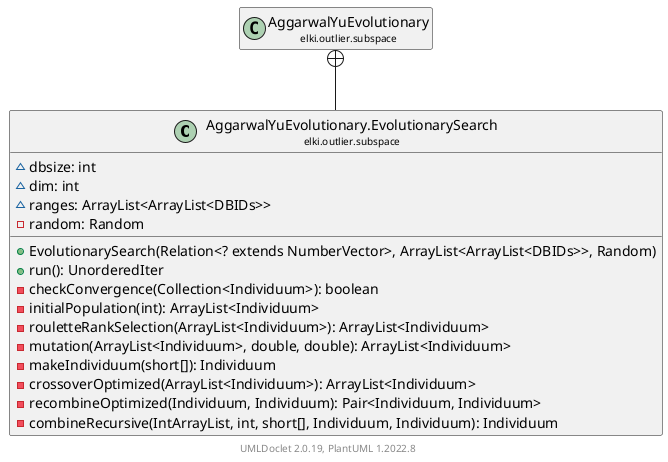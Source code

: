 @startuml
    remove .*\.(Instance|Par|Parameterizer|Factory)$
    set namespaceSeparator none
    hide empty fields
    hide empty methods

    class "<size:14>AggarwalYuEvolutionary.EvolutionarySearch\n<size:10>elki.outlier.subspace" as elki.outlier.subspace.AggarwalYuEvolutionary.EvolutionarySearch [[AggarwalYuEvolutionary.EvolutionarySearch.html]] {
        ~dbsize: int
        ~dim: int
        ~ranges: ArrayList<ArrayList<DBIDs>>
        -random: Random
        +EvolutionarySearch(Relation<? extends NumberVector>, ArrayList<ArrayList<DBIDs>>, Random)
        +run(): UnorderedIter
        -checkConvergence(Collection<Individuum>): boolean
        -initialPopulation(int): ArrayList<Individuum>
        -rouletteRankSelection(ArrayList<Individuum>): ArrayList<Individuum>
        -mutation(ArrayList<Individuum>, double, double): ArrayList<Individuum>
        -makeIndividuum(short[]): Individuum
        -crossoverOptimized(ArrayList<Individuum>): ArrayList<Individuum>
        -recombineOptimized(Individuum, Individuum): Pair<Individuum, Individuum>
        -combineRecursive(IntArrayList, int, short[], Individuum, Individuum): Individuum
    }

    class "<size:14>AggarwalYuEvolutionary\n<size:10>elki.outlier.subspace" as elki.outlier.subspace.AggarwalYuEvolutionary [[AggarwalYuEvolutionary.html]]

    elki.outlier.subspace.AggarwalYuEvolutionary +-- elki.outlier.subspace.AggarwalYuEvolutionary.EvolutionarySearch

    center footer UMLDoclet 2.0.19, PlantUML 1.2022.8
@enduml
